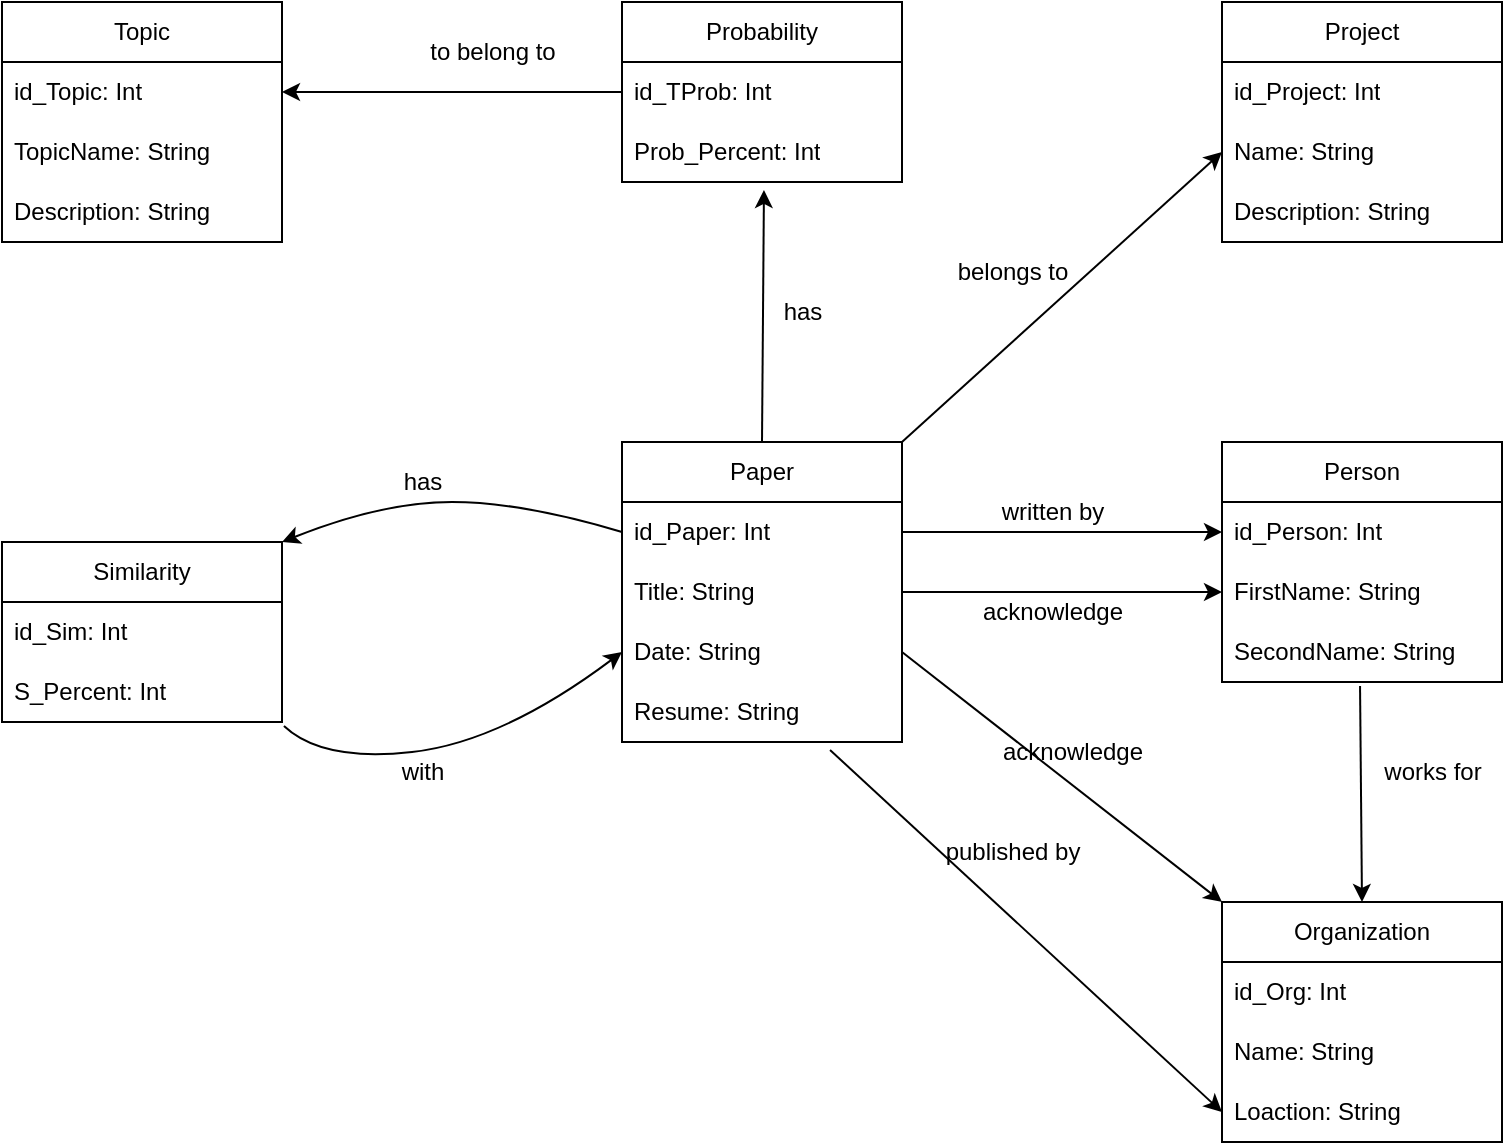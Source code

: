 <mxfile version="24.3.0" type="device">
  <diagram name="Página-1" id="lPVaVS1_2Hdi7LIUUS5v">
    <mxGraphModel dx="1386" dy="833" grid="1" gridSize="10" guides="1" tooltips="1" connect="1" arrows="1" fold="1" page="1" pageScale="1" pageWidth="827" pageHeight="1169" math="0" shadow="0">
      <root>
        <mxCell id="0" />
        <mxCell id="1" parent="0" />
        <mxCell id="hR2x6h1OkH3mC_S9p7xA-5" value="Organization" style="swimlane;fontStyle=0;childLayout=stackLayout;horizontal=1;startSize=30;horizontalStack=0;resizeParent=1;resizeParentMax=0;resizeLast=0;collapsible=1;marginBottom=0;whiteSpace=wrap;html=1;" parent="1" vertex="1">
          <mxGeometry x="650" y="780" width="140" height="120" as="geometry" />
        </mxCell>
        <mxCell id="hR2x6h1OkH3mC_S9p7xA-6" value="id_Org: Int" style="text;strokeColor=none;fillColor=none;align=left;verticalAlign=middle;spacingLeft=4;spacingRight=4;overflow=hidden;points=[[0,0.5],[1,0.5]];portConstraint=eastwest;rotatable=0;whiteSpace=wrap;html=1;" parent="hR2x6h1OkH3mC_S9p7xA-5" vertex="1">
          <mxGeometry y="30" width="140" height="30" as="geometry" />
        </mxCell>
        <mxCell id="hR2x6h1OkH3mC_S9p7xA-7" value="Name: String" style="text;strokeColor=none;fillColor=none;align=left;verticalAlign=middle;spacingLeft=4;spacingRight=4;overflow=hidden;points=[[0,0.5],[1,0.5]];portConstraint=eastwest;rotatable=0;whiteSpace=wrap;html=1;" parent="hR2x6h1OkH3mC_S9p7xA-5" vertex="1">
          <mxGeometry y="60" width="140" height="30" as="geometry" />
        </mxCell>
        <mxCell id="hR2x6h1OkH3mC_S9p7xA-8" value="Loaction: String" style="text;strokeColor=none;fillColor=none;align=left;verticalAlign=middle;spacingLeft=4;spacingRight=4;overflow=hidden;points=[[0,0.5],[1,0.5]];portConstraint=eastwest;rotatable=0;whiteSpace=wrap;html=1;" parent="hR2x6h1OkH3mC_S9p7xA-5" vertex="1">
          <mxGeometry y="90" width="140" height="30" as="geometry" />
        </mxCell>
        <mxCell id="hR2x6h1OkH3mC_S9p7xA-9" value="Project" style="swimlane;fontStyle=0;childLayout=stackLayout;horizontal=1;startSize=30;horizontalStack=0;resizeParent=1;resizeParentMax=0;resizeLast=0;collapsible=1;marginBottom=0;whiteSpace=wrap;html=1;" parent="1" vertex="1">
          <mxGeometry x="650" y="330" width="140" height="120" as="geometry" />
        </mxCell>
        <mxCell id="hR2x6h1OkH3mC_S9p7xA-10" value="id_Project: Int" style="text;strokeColor=none;fillColor=none;align=left;verticalAlign=middle;spacingLeft=4;spacingRight=4;overflow=hidden;points=[[0,0.5],[1,0.5]];portConstraint=eastwest;rotatable=0;whiteSpace=wrap;html=1;" parent="hR2x6h1OkH3mC_S9p7xA-9" vertex="1">
          <mxGeometry y="30" width="140" height="30" as="geometry" />
        </mxCell>
        <mxCell id="hR2x6h1OkH3mC_S9p7xA-11" value="Name: String" style="text;strokeColor=none;fillColor=none;align=left;verticalAlign=middle;spacingLeft=4;spacingRight=4;overflow=hidden;points=[[0,0.5],[1,0.5]];portConstraint=eastwest;rotatable=0;whiteSpace=wrap;html=1;" parent="hR2x6h1OkH3mC_S9p7xA-9" vertex="1">
          <mxGeometry y="60" width="140" height="30" as="geometry" />
        </mxCell>
        <mxCell id="hR2x6h1OkH3mC_S9p7xA-12" value="Description: String" style="text;strokeColor=none;fillColor=none;align=left;verticalAlign=middle;spacingLeft=4;spacingRight=4;overflow=hidden;points=[[0,0.5],[1,0.5]];portConstraint=eastwest;rotatable=0;whiteSpace=wrap;html=1;" parent="hR2x6h1OkH3mC_S9p7xA-9" vertex="1">
          <mxGeometry y="90" width="140" height="30" as="geometry" />
        </mxCell>
        <mxCell id="hR2x6h1OkH3mC_S9p7xA-13" value="Person" style="swimlane;fontStyle=0;childLayout=stackLayout;horizontal=1;startSize=30;horizontalStack=0;resizeParent=1;resizeParentMax=0;resizeLast=0;collapsible=1;marginBottom=0;whiteSpace=wrap;html=1;" parent="1" vertex="1">
          <mxGeometry x="650" y="550" width="140" height="120" as="geometry" />
        </mxCell>
        <mxCell id="hR2x6h1OkH3mC_S9p7xA-14" value="id_Person: Int" style="text;strokeColor=none;fillColor=none;align=left;verticalAlign=middle;spacingLeft=4;spacingRight=4;overflow=hidden;points=[[0,0.5],[1,0.5]];portConstraint=eastwest;rotatable=0;whiteSpace=wrap;html=1;" parent="hR2x6h1OkH3mC_S9p7xA-13" vertex="1">
          <mxGeometry y="30" width="140" height="30" as="geometry" />
        </mxCell>
        <mxCell id="hR2x6h1OkH3mC_S9p7xA-15" value="FirstName: String" style="text;strokeColor=none;fillColor=none;align=left;verticalAlign=middle;spacingLeft=4;spacingRight=4;overflow=hidden;points=[[0,0.5],[1,0.5]];portConstraint=eastwest;rotatable=0;whiteSpace=wrap;html=1;" parent="hR2x6h1OkH3mC_S9p7xA-13" vertex="1">
          <mxGeometry y="60" width="140" height="30" as="geometry" />
        </mxCell>
        <mxCell id="hR2x6h1OkH3mC_S9p7xA-16" value="SecondName: String" style="text;strokeColor=none;fillColor=none;align=left;verticalAlign=middle;spacingLeft=4;spacingRight=4;overflow=hidden;points=[[0,0.5],[1,0.5]];portConstraint=eastwest;rotatable=0;whiteSpace=wrap;html=1;" parent="hR2x6h1OkH3mC_S9p7xA-13" vertex="1">
          <mxGeometry y="90" width="140" height="30" as="geometry" />
        </mxCell>
        <mxCell id="hR2x6h1OkH3mC_S9p7xA-17" value="Similarity" style="swimlane;fontStyle=0;childLayout=stackLayout;horizontal=1;startSize=30;horizontalStack=0;resizeParent=1;resizeParentMax=0;resizeLast=0;collapsible=1;marginBottom=0;whiteSpace=wrap;html=1;" parent="1" vertex="1">
          <mxGeometry x="40" y="600" width="140" height="90" as="geometry" />
        </mxCell>
        <mxCell id="hR2x6h1OkH3mC_S9p7xA-39" value="id_Sim: Int" style="text;strokeColor=none;fillColor=none;align=left;verticalAlign=middle;spacingLeft=4;spacingRight=4;overflow=hidden;points=[[0,0.5],[1,0.5]];portConstraint=eastwest;rotatable=0;whiteSpace=wrap;html=1;" parent="hR2x6h1OkH3mC_S9p7xA-17" vertex="1">
          <mxGeometry y="30" width="140" height="30" as="geometry" />
        </mxCell>
        <mxCell id="hR2x6h1OkH3mC_S9p7xA-20" value="S_Percent: Int" style="text;strokeColor=none;fillColor=none;align=left;verticalAlign=middle;spacingLeft=4;spacingRight=4;overflow=hidden;points=[[0,0.5],[1,0.5]];portConstraint=eastwest;rotatable=0;whiteSpace=wrap;html=1;" parent="hR2x6h1OkH3mC_S9p7xA-17" vertex="1">
          <mxGeometry y="60" width="140" height="30" as="geometry" />
        </mxCell>
        <mxCell id="hR2x6h1OkH3mC_S9p7xA-21" value="Topic" style="swimlane;fontStyle=0;childLayout=stackLayout;horizontal=1;startSize=30;horizontalStack=0;resizeParent=1;resizeParentMax=0;resizeLast=0;collapsible=1;marginBottom=0;whiteSpace=wrap;html=1;" parent="1" vertex="1">
          <mxGeometry x="40" y="330" width="140" height="120" as="geometry" />
        </mxCell>
        <mxCell id="hR2x6h1OkH3mC_S9p7xA-41" value="id_Topic: Int" style="text;strokeColor=none;fillColor=none;align=left;verticalAlign=middle;spacingLeft=4;spacingRight=4;overflow=hidden;points=[[0,0.5],[1,0.5]];portConstraint=eastwest;rotatable=0;whiteSpace=wrap;html=1;" parent="hR2x6h1OkH3mC_S9p7xA-21" vertex="1">
          <mxGeometry y="30" width="140" height="30" as="geometry" />
        </mxCell>
        <mxCell id="hR2x6h1OkH3mC_S9p7xA-22" value="TopicName: String" style="text;strokeColor=none;fillColor=none;align=left;verticalAlign=middle;spacingLeft=4;spacingRight=4;overflow=hidden;points=[[0,0.5],[1,0.5]];portConstraint=eastwest;rotatable=0;whiteSpace=wrap;html=1;" parent="hR2x6h1OkH3mC_S9p7xA-21" vertex="1">
          <mxGeometry y="60" width="140" height="30" as="geometry" />
        </mxCell>
        <mxCell id="hR2x6h1OkH3mC_S9p7xA-23" value="Description: String" style="text;strokeColor=none;fillColor=none;align=left;verticalAlign=middle;spacingLeft=4;spacingRight=4;overflow=hidden;points=[[0,0.5],[1,0.5]];portConstraint=eastwest;rotatable=0;whiteSpace=wrap;html=1;" parent="hR2x6h1OkH3mC_S9p7xA-21" vertex="1">
          <mxGeometry y="90" width="140" height="30" as="geometry" />
        </mxCell>
        <mxCell id="hR2x6h1OkH3mC_S9p7xA-25" value="Paper" style="swimlane;fontStyle=0;childLayout=stackLayout;horizontal=1;startSize=30;horizontalStack=0;resizeParent=1;resizeParentMax=0;resizeLast=0;collapsible=1;marginBottom=0;whiteSpace=wrap;html=1;verticalAlign=middle;" parent="1" vertex="1">
          <mxGeometry x="350" y="550" width="140" height="150" as="geometry">
            <mxRectangle x="110" y="320" width="70" height="30" as="alternateBounds" />
          </mxGeometry>
        </mxCell>
        <mxCell id="hR2x6h1OkH3mC_S9p7xA-26" value="id_Paper: Int" style="text;strokeColor=none;fillColor=none;align=left;verticalAlign=middle;spacingLeft=4;spacingRight=4;overflow=hidden;points=[[0,0.5],[1,0.5]];portConstraint=eastwest;rotatable=0;whiteSpace=wrap;html=1;" parent="hR2x6h1OkH3mC_S9p7xA-25" vertex="1">
          <mxGeometry y="30" width="140" height="30" as="geometry" />
        </mxCell>
        <mxCell id="hR2x6h1OkH3mC_S9p7xA-27" value="Title: String" style="text;strokeColor=none;fillColor=none;align=left;verticalAlign=middle;spacingLeft=4;spacingRight=4;overflow=hidden;points=[[0,0.5],[1,0.5]];portConstraint=eastwest;rotatable=0;whiteSpace=wrap;html=1;" parent="hR2x6h1OkH3mC_S9p7xA-25" vertex="1">
          <mxGeometry y="60" width="140" height="30" as="geometry" />
        </mxCell>
        <mxCell id="hR2x6h1OkH3mC_S9p7xA-28" value="Date: String" style="text;strokeColor=none;fillColor=none;align=left;verticalAlign=middle;spacingLeft=4;spacingRight=4;overflow=hidden;points=[[0,0.5],[1,0.5]];portConstraint=eastwest;rotatable=0;whiteSpace=wrap;html=1;" parent="hR2x6h1OkH3mC_S9p7xA-25" vertex="1">
          <mxGeometry y="90" width="140" height="30" as="geometry" />
        </mxCell>
        <mxCell id="hR2x6h1OkH3mC_S9p7xA-37" value="Resume: String" style="text;strokeColor=none;fillColor=none;align=left;verticalAlign=middle;spacingLeft=4;spacingRight=4;overflow=hidden;points=[[0,0.5],[1,0.5]];portConstraint=eastwest;rotatable=0;whiteSpace=wrap;html=1;" parent="hR2x6h1OkH3mC_S9p7xA-25" vertex="1">
          <mxGeometry y="120" width="140" height="30" as="geometry" />
        </mxCell>
        <mxCell id="hR2x6h1OkH3mC_S9p7xA-29" value="Probability" style="swimlane;fontStyle=0;childLayout=stackLayout;horizontal=1;startSize=30;horizontalStack=0;resizeParent=1;resizeParentMax=0;resizeLast=0;collapsible=1;marginBottom=0;whiteSpace=wrap;html=1;" parent="1" vertex="1">
          <mxGeometry x="350" y="330" width="140" height="90" as="geometry" />
        </mxCell>
        <mxCell id="hR2x6h1OkH3mC_S9p7xA-40" value="id_TProb: Int" style="text;strokeColor=none;fillColor=none;align=left;verticalAlign=middle;spacingLeft=4;spacingRight=4;overflow=hidden;points=[[0,0.5],[1,0.5]];portConstraint=eastwest;rotatable=0;whiteSpace=wrap;html=1;" parent="hR2x6h1OkH3mC_S9p7xA-29" vertex="1">
          <mxGeometry y="30" width="140" height="30" as="geometry" />
        </mxCell>
        <mxCell id="hR2x6h1OkH3mC_S9p7xA-32" value="Prob_Percent: Int" style="text;strokeColor=none;fillColor=none;align=left;verticalAlign=middle;spacingLeft=4;spacingRight=4;overflow=hidden;points=[[0,0.5],[1,0.5]];portConstraint=eastwest;rotatable=0;whiteSpace=wrap;html=1;" parent="hR2x6h1OkH3mC_S9p7xA-29" vertex="1">
          <mxGeometry y="60" width="140" height="30" as="geometry" />
        </mxCell>
        <mxCell id="hR2x6h1OkH3mC_S9p7xA-42" value="" style="curved=1;endArrow=classic;html=1;rounded=0;exitX=0;exitY=0.5;exitDx=0;exitDy=0;entryX=1;entryY=0;entryDx=0;entryDy=0;" parent="1" source="hR2x6h1OkH3mC_S9p7xA-26" target="hR2x6h1OkH3mC_S9p7xA-17" edge="1">
          <mxGeometry width="50" height="50" relative="1" as="geometry">
            <mxPoint x="250" y="600" as="sourcePoint" />
            <mxPoint x="170" y="600" as="targetPoint" />
            <Array as="points">
              <mxPoint x="300" y="580" />
              <mxPoint x="230" y="580" />
            </Array>
          </mxGeometry>
        </mxCell>
        <mxCell id="hR2x6h1OkH3mC_S9p7xA-43" value="has" style="text;html=1;align=center;verticalAlign=middle;resizable=0;points=[];autosize=1;strokeColor=none;fillColor=none;" parent="1" vertex="1">
          <mxGeometry x="230" y="555" width="40" height="30" as="geometry" />
        </mxCell>
        <mxCell id="hR2x6h1OkH3mC_S9p7xA-44" value="" style="curved=1;endArrow=classic;html=1;rounded=0;entryX=0;entryY=0.5;entryDx=0;entryDy=0;exitX=1.007;exitY=1.067;exitDx=0;exitDy=0;exitPerimeter=0;" parent="1" source="hR2x6h1OkH3mC_S9p7xA-20" target="hR2x6h1OkH3mC_S9p7xA-28" edge="1">
          <mxGeometry width="50" height="50" relative="1" as="geometry">
            <mxPoint x="190" y="770" as="sourcePoint" />
            <mxPoint x="240" y="720" as="targetPoint" />
            <Array as="points">
              <mxPoint x="200" y="710" />
              <mxPoint x="290" y="700" />
            </Array>
          </mxGeometry>
        </mxCell>
        <mxCell id="hR2x6h1OkH3mC_S9p7xA-46" value="with" style="text;html=1;align=center;verticalAlign=middle;resizable=0;points=[];autosize=1;strokeColor=none;fillColor=none;" parent="1" vertex="1">
          <mxGeometry x="230" y="700" width="40" height="30" as="geometry" />
        </mxCell>
        <mxCell id="hR2x6h1OkH3mC_S9p7xA-49" value="" style="endArrow=classic;html=1;rounded=0;exitX=1;exitY=0.5;exitDx=0;exitDy=0;entryX=0;entryY=0.5;entryDx=0;entryDy=0;" parent="1" source="hR2x6h1OkH3mC_S9p7xA-26" target="hR2x6h1OkH3mC_S9p7xA-14" edge="1">
          <mxGeometry width="50" height="50" relative="1" as="geometry">
            <mxPoint x="530" y="650" as="sourcePoint" />
            <mxPoint x="640" y="595" as="targetPoint" />
          </mxGeometry>
        </mxCell>
        <mxCell id="hR2x6h1OkH3mC_S9p7xA-50" value="written by" style="text;html=1;align=center;verticalAlign=middle;resizable=0;points=[];autosize=1;strokeColor=none;fillColor=none;" parent="1" vertex="1">
          <mxGeometry x="530" y="570" width="70" height="30" as="geometry" />
        </mxCell>
        <mxCell id="hR2x6h1OkH3mC_S9p7xA-51" value="" style="endArrow=classic;html=1;rounded=0;exitX=1;exitY=0.5;exitDx=0;exitDy=0;entryX=0;entryY=0.5;entryDx=0;entryDy=0;" parent="1" source="hR2x6h1OkH3mC_S9p7xA-27" target="hR2x6h1OkH3mC_S9p7xA-15" edge="1">
          <mxGeometry width="50" height="50" relative="1" as="geometry">
            <mxPoint x="570" y="680" as="sourcePoint" />
            <mxPoint x="620" y="630" as="targetPoint" />
          </mxGeometry>
        </mxCell>
        <mxCell id="hR2x6h1OkH3mC_S9p7xA-52" value="acknowledge" style="text;html=1;align=center;verticalAlign=middle;resizable=0;points=[];autosize=1;strokeColor=none;fillColor=none;" parent="1" vertex="1">
          <mxGeometry x="520" y="620" width="90" height="30" as="geometry" />
        </mxCell>
        <mxCell id="hR2x6h1OkH3mC_S9p7xA-54" value="" style="endArrow=classic;html=1;rounded=0;entryX=0;entryY=0;entryDx=0;entryDy=0;exitX=1;exitY=0.5;exitDx=0;exitDy=0;" parent="1" source="hR2x6h1OkH3mC_S9p7xA-28" target="hR2x6h1OkH3mC_S9p7xA-5" edge="1">
          <mxGeometry width="50" height="50" relative="1" as="geometry">
            <mxPoint x="510" y="840" as="sourcePoint" />
            <mxPoint x="560" y="790" as="targetPoint" />
          </mxGeometry>
        </mxCell>
        <mxCell id="hR2x6h1OkH3mC_S9p7xA-55" value="acknowledge" style="text;html=1;align=center;verticalAlign=middle;resizable=0;points=[];autosize=1;strokeColor=none;fillColor=none;" parent="1" vertex="1">
          <mxGeometry x="530" y="690" width="90" height="30" as="geometry" />
        </mxCell>
        <mxCell id="hR2x6h1OkH3mC_S9p7xA-56" value="" style="endArrow=classic;html=1;rounded=0;entryX=0.5;entryY=0;entryDx=0;entryDy=0;exitX=0.493;exitY=1.067;exitDx=0;exitDy=0;exitPerimeter=0;" parent="1" source="hR2x6h1OkH3mC_S9p7xA-16" target="hR2x6h1OkH3mC_S9p7xA-5" edge="1">
          <mxGeometry width="50" height="50" relative="1" as="geometry">
            <mxPoint x="700" y="750" as="sourcePoint" />
            <mxPoint x="750" y="700" as="targetPoint" />
          </mxGeometry>
        </mxCell>
        <mxCell id="hR2x6h1OkH3mC_S9p7xA-57" value="works for" style="text;html=1;align=center;verticalAlign=middle;resizable=0;points=[];autosize=1;strokeColor=none;fillColor=none;" parent="1" vertex="1">
          <mxGeometry x="720" y="700" width="70" height="30" as="geometry" />
        </mxCell>
        <mxCell id="hR2x6h1OkH3mC_S9p7xA-58" value="" style="endArrow=classic;html=1;rounded=0;exitX=0.743;exitY=1.133;exitDx=0;exitDy=0;exitPerimeter=0;entryX=0;entryY=0.5;entryDx=0;entryDy=0;" parent="1" source="hR2x6h1OkH3mC_S9p7xA-37" target="hR2x6h1OkH3mC_S9p7xA-8" edge="1">
          <mxGeometry width="50" height="50" relative="1" as="geometry">
            <mxPoint x="450" y="860" as="sourcePoint" />
            <mxPoint x="500" y="810" as="targetPoint" />
          </mxGeometry>
        </mxCell>
        <mxCell id="hR2x6h1OkH3mC_S9p7xA-59" value="published by" style="text;html=1;align=center;verticalAlign=middle;resizable=0;points=[];autosize=1;strokeColor=none;fillColor=none;" parent="1" vertex="1">
          <mxGeometry x="500" y="740" width="90" height="30" as="geometry" />
        </mxCell>
        <mxCell id="hR2x6h1OkH3mC_S9p7xA-60" value="" style="endArrow=classic;html=1;rounded=0;exitX=0.5;exitY=0;exitDx=0;exitDy=0;entryX=0.507;entryY=1.133;entryDx=0;entryDy=0;entryPerimeter=0;" parent="1" source="hR2x6h1OkH3mC_S9p7xA-25" target="hR2x6h1OkH3mC_S9p7xA-32" edge="1">
          <mxGeometry width="50" height="50" relative="1" as="geometry">
            <mxPoint x="390" y="520" as="sourcePoint" />
            <mxPoint x="420" y="440" as="targetPoint" />
          </mxGeometry>
        </mxCell>
        <mxCell id="hR2x6h1OkH3mC_S9p7xA-61" value="has" style="text;html=1;align=center;verticalAlign=middle;resizable=0;points=[];autosize=1;strokeColor=none;fillColor=none;" parent="1" vertex="1">
          <mxGeometry x="420" y="470" width="40" height="30" as="geometry" />
        </mxCell>
        <mxCell id="hR2x6h1OkH3mC_S9p7xA-62" value="to belong to" style="text;html=1;align=center;verticalAlign=middle;resizable=0;points=[];autosize=1;strokeColor=none;fillColor=none;" parent="1" vertex="1">
          <mxGeometry x="240" y="340" width="90" height="30" as="geometry" />
        </mxCell>
        <mxCell id="hR2x6h1OkH3mC_S9p7xA-63" value="" style="endArrow=classic;html=1;rounded=0;exitX=0;exitY=0.5;exitDx=0;exitDy=0;entryX=1;entryY=0.5;entryDx=0;entryDy=0;" parent="1" source="hR2x6h1OkH3mC_S9p7xA-40" target="hR2x6h1OkH3mC_S9p7xA-41" edge="1">
          <mxGeometry width="50" height="50" relative="1" as="geometry">
            <mxPoint x="290" y="280" as="sourcePoint" />
            <mxPoint x="340" y="230" as="targetPoint" />
          </mxGeometry>
        </mxCell>
        <mxCell id="hR2x6h1OkH3mC_S9p7xA-64" value="belongs to" style="text;html=1;align=center;verticalAlign=middle;resizable=0;points=[];autosize=1;strokeColor=none;fillColor=none;" parent="1" vertex="1">
          <mxGeometry x="505" y="450" width="80" height="30" as="geometry" />
        </mxCell>
        <mxCell id="hR2x6h1OkH3mC_S9p7xA-65" value="" style="endArrow=classic;html=1;rounded=0;exitX=1;exitY=0;exitDx=0;exitDy=0;entryX=0;entryY=0.5;entryDx=0;entryDy=0;" parent="1" source="hR2x6h1OkH3mC_S9p7xA-25" target="hR2x6h1OkH3mC_S9p7xA-11" edge="1">
          <mxGeometry width="50" height="50" relative="1" as="geometry">
            <mxPoint x="490" y="520" as="sourcePoint" />
            <mxPoint x="540" y="470" as="targetPoint" />
          </mxGeometry>
        </mxCell>
      </root>
    </mxGraphModel>
  </diagram>
</mxfile>
